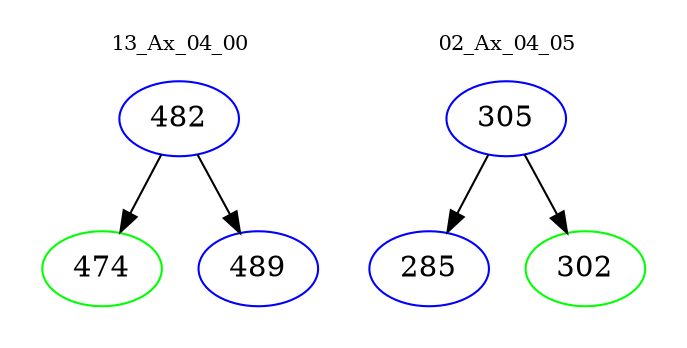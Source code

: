 digraph{
subgraph cluster_0 {
color = white
label = "13_Ax_04_00";
fontsize=10;
T0_482 [label="482", color="blue"]
T0_482 -> T0_474 [color="black"]
T0_474 [label="474", color="green"]
T0_482 -> T0_489 [color="black"]
T0_489 [label="489", color="blue"]
}
subgraph cluster_1 {
color = white
label = "02_Ax_04_05";
fontsize=10;
T1_305 [label="305", color="blue"]
T1_305 -> T1_285 [color="black"]
T1_285 [label="285", color="blue"]
T1_305 -> T1_302 [color="black"]
T1_302 [label="302", color="green"]
}
}

